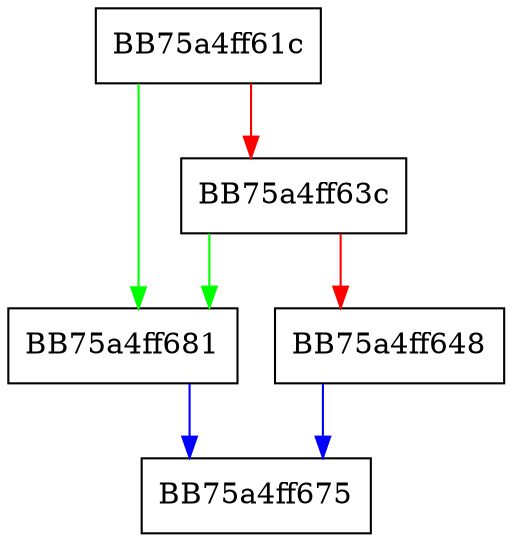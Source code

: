 digraph UpdatePrediction {
  node [shape="box"];
  graph [splines=ortho];
  BB75a4ff61c -> BB75a4ff681 [color="green"];
  BB75a4ff61c -> BB75a4ff63c [color="red"];
  BB75a4ff63c -> BB75a4ff681 [color="green"];
  BB75a4ff63c -> BB75a4ff648 [color="red"];
  BB75a4ff648 -> BB75a4ff675 [color="blue"];
  BB75a4ff681 -> BB75a4ff675 [color="blue"];
}
